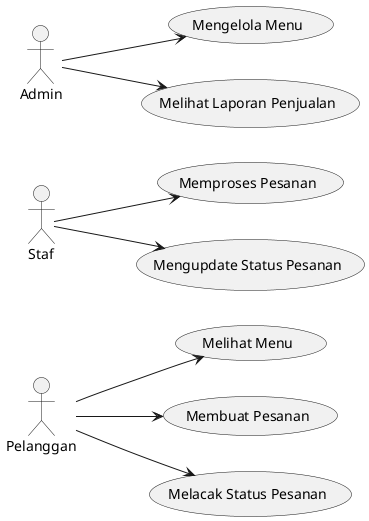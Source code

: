 @startuml
left to right direction
actor Pelanggan
actor Staf
actor Admin

usecase "Melihat Menu" as UC1
usecase "Membuat Pesanan" as UC2
usecase "Melacak Status Pesanan" as UC3
usecase "Memproses Pesanan" as UC4
usecase "Mengupdate Status Pesanan" as UC5
usecase "Mengelola Menu" as UC6
usecase "Melihat Laporan Penjualan" as UC7

Pelanggan --> UC1
Pelanggan --> UC2
Pelanggan --> UC3
Staf --> UC4
Staf --> UC5
Admin --> UC6
Admin --> UC7
@enduml
